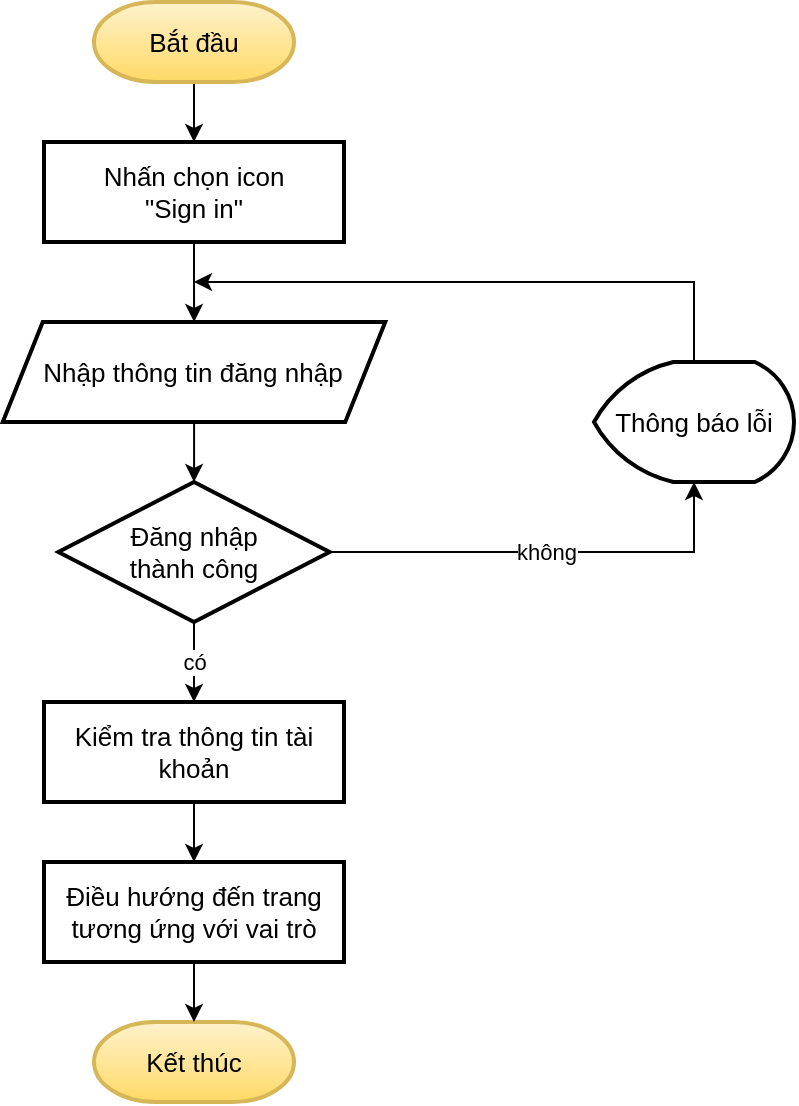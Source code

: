 <mxfile version="13.9.9" type="device"><diagram id="C5RBs43oDa-KdzZeNtuy" name="Page-1"><mxGraphModel dx="1002" dy="581" grid="1" gridSize="10" guides="1" tooltips="1" connect="1" arrows="1" fold="1" page="1" pageScale="1" pageWidth="827" pageHeight="1169" math="0" shadow="0"><root><mxCell id="WIyWlLk6GJQsqaUBKTNV-0"/><mxCell id="WIyWlLk6GJQsqaUBKTNV-1" parent="WIyWlLk6GJQsqaUBKTNV-0"/><mxCell id="qXM7HUV8sLp5eNw3U_JD-10" style="edgeStyle=orthogonalEdgeStyle;rounded=0;orthogonalLoop=1;jettySize=auto;html=1;" edge="1" parent="WIyWlLk6GJQsqaUBKTNV-1" source="qXM7HUV8sLp5eNw3U_JD-0" target="qXM7HUV8sLp5eNw3U_JD-2"><mxGeometry relative="1" as="geometry"/></mxCell><mxCell id="qXM7HUV8sLp5eNw3U_JD-0" value="Bắt đầu" style="strokeWidth=2;html=1;shape=mxgraph.flowchart.terminator;whiteSpace=wrap;labelBorderColor=none;fontSize=13;fontStyle=0;fillColor=#fff2cc;strokeColor=#d6b656;gradientColor=#ffd966;" vertex="1" parent="WIyWlLk6GJQsqaUBKTNV-1"><mxGeometry x="300" y="250" width="100" height="40" as="geometry"/></mxCell><mxCell id="qXM7HUV8sLp5eNw3U_JD-1" value="Kết thúc" style="strokeWidth=2;html=1;shape=mxgraph.flowchart.terminator;whiteSpace=wrap;labelBorderColor=none;fontSize=13;fontStyle=0;fillColor=#fff2cc;strokeColor=#d6b656;gradientColor=#ffd966;" vertex="1" parent="WIyWlLk6GJQsqaUBKTNV-1"><mxGeometry x="300" y="760" width="100" height="40" as="geometry"/></mxCell><mxCell id="qXM7HUV8sLp5eNw3U_JD-11" style="edgeStyle=orthogonalEdgeStyle;rounded=0;orthogonalLoop=1;jettySize=auto;html=1;" edge="1" parent="WIyWlLk6GJQsqaUBKTNV-1" source="qXM7HUV8sLp5eNw3U_JD-2" target="qXM7HUV8sLp5eNw3U_JD-4"><mxGeometry relative="1" as="geometry"/></mxCell><mxCell id="qXM7HUV8sLp5eNw3U_JD-2" value="Nhấn chọn icon&lt;br style=&quot;font-size: 13px&quot;&gt;&quot;Sign in&quot;" style="whiteSpace=wrap;html=1;strokeWidth=2;labelBorderColor=none;fontSize=13;fontStyle=0" vertex="1" parent="WIyWlLk6GJQsqaUBKTNV-1"><mxGeometry x="275" y="320" width="150" height="50" as="geometry"/></mxCell><mxCell id="qXM7HUV8sLp5eNw3U_JD-12" style="edgeStyle=orthogonalEdgeStyle;rounded=0;orthogonalLoop=1;jettySize=auto;html=1;" edge="1" parent="WIyWlLk6GJQsqaUBKTNV-1" source="qXM7HUV8sLp5eNw3U_JD-4" target="qXM7HUV8sLp5eNw3U_JD-5"><mxGeometry relative="1" as="geometry"/></mxCell><mxCell id="qXM7HUV8sLp5eNw3U_JD-4" value="Nhập thông tin đăng nhập" style="shape=parallelogram;perimeter=parallelogramPerimeter;whiteSpace=wrap;html=1;fixedSize=1;strokeWidth=2;labelBorderColor=none;fontSize=13;fontStyle=0" vertex="1" parent="WIyWlLk6GJQsqaUBKTNV-1"><mxGeometry x="254.375" y="410" width="191.25" height="50" as="geometry"/></mxCell><mxCell id="qXM7HUV8sLp5eNw3U_JD-13" value="có" style="edgeStyle=orthogonalEdgeStyle;rounded=0;orthogonalLoop=1;jettySize=auto;html=1;" edge="1" parent="WIyWlLk6GJQsqaUBKTNV-1" source="qXM7HUV8sLp5eNw3U_JD-5" target="qXM7HUV8sLp5eNw3U_JD-6"><mxGeometry relative="1" as="geometry"/></mxCell><mxCell id="qXM7HUV8sLp5eNw3U_JD-16" value="không" style="edgeStyle=orthogonalEdgeStyle;rounded=0;orthogonalLoop=1;jettySize=auto;html=1;entryX=0.5;entryY=1;entryDx=0;entryDy=0;entryPerimeter=0;" edge="1" parent="WIyWlLk6GJQsqaUBKTNV-1" source="qXM7HUV8sLp5eNw3U_JD-5" target="qXM7HUV8sLp5eNw3U_JD-9"><mxGeometry relative="1" as="geometry"/></mxCell><mxCell id="qXM7HUV8sLp5eNw3U_JD-5" value="Đăng nhập&lt;br&gt;thành công" style="rhombus;whiteSpace=wrap;html=1;strokeWidth=2;labelBorderColor=none;fontSize=13;fontStyle=0" vertex="1" parent="WIyWlLk6GJQsqaUBKTNV-1"><mxGeometry x="282.19" y="490" width="135.62" height="70" as="geometry"/></mxCell><mxCell id="qXM7HUV8sLp5eNw3U_JD-14" style="edgeStyle=orthogonalEdgeStyle;rounded=0;orthogonalLoop=1;jettySize=auto;html=1;" edge="1" parent="WIyWlLk6GJQsqaUBKTNV-1" source="qXM7HUV8sLp5eNw3U_JD-6" target="qXM7HUV8sLp5eNw3U_JD-8"><mxGeometry relative="1" as="geometry"/></mxCell><mxCell id="qXM7HUV8sLp5eNw3U_JD-6" value="Kiểm tra thông tin tài khoản" style="whiteSpace=wrap;html=1;strokeWidth=2;labelBorderColor=none;fontSize=13;fontStyle=0" vertex="1" parent="WIyWlLk6GJQsqaUBKTNV-1"><mxGeometry x="275.0" y="600" width="150" height="50" as="geometry"/></mxCell><mxCell id="qXM7HUV8sLp5eNw3U_JD-15" style="edgeStyle=orthogonalEdgeStyle;rounded=0;orthogonalLoop=1;jettySize=auto;html=1;" edge="1" parent="WIyWlLk6GJQsqaUBKTNV-1" source="qXM7HUV8sLp5eNw3U_JD-8" target="qXM7HUV8sLp5eNw3U_JD-1"><mxGeometry relative="1" as="geometry"/></mxCell><mxCell id="qXM7HUV8sLp5eNw3U_JD-8" value="Điều hướng đến trang tương ứng với vai trò" style="whiteSpace=wrap;html=1;strokeWidth=2;labelBorderColor=none;fontSize=13;fontStyle=0" vertex="1" parent="WIyWlLk6GJQsqaUBKTNV-1"><mxGeometry x="275" y="680" width="150" height="50" as="geometry"/></mxCell><mxCell id="qXM7HUV8sLp5eNw3U_JD-17" style="edgeStyle=orthogonalEdgeStyle;rounded=0;orthogonalLoop=1;jettySize=auto;html=1;" edge="1" parent="WIyWlLk6GJQsqaUBKTNV-1" source="qXM7HUV8sLp5eNw3U_JD-9"><mxGeometry relative="1" as="geometry"><mxPoint x="350" y="390" as="targetPoint"/><Array as="points"><mxPoint x="600" y="390"/><mxPoint x="350" y="390"/></Array></mxGeometry></mxCell><mxCell id="qXM7HUV8sLp5eNw3U_JD-9" value="Thông báo lỗi" style="strokeWidth=2;html=1;shape=mxgraph.flowchart.display;whiteSpace=wrap;labelBorderColor=none;fontSize=13;fontStyle=0" vertex="1" parent="WIyWlLk6GJQsqaUBKTNV-1"><mxGeometry x="550" y="430" width="100" height="60" as="geometry"/></mxCell></root></mxGraphModel></diagram></mxfile>